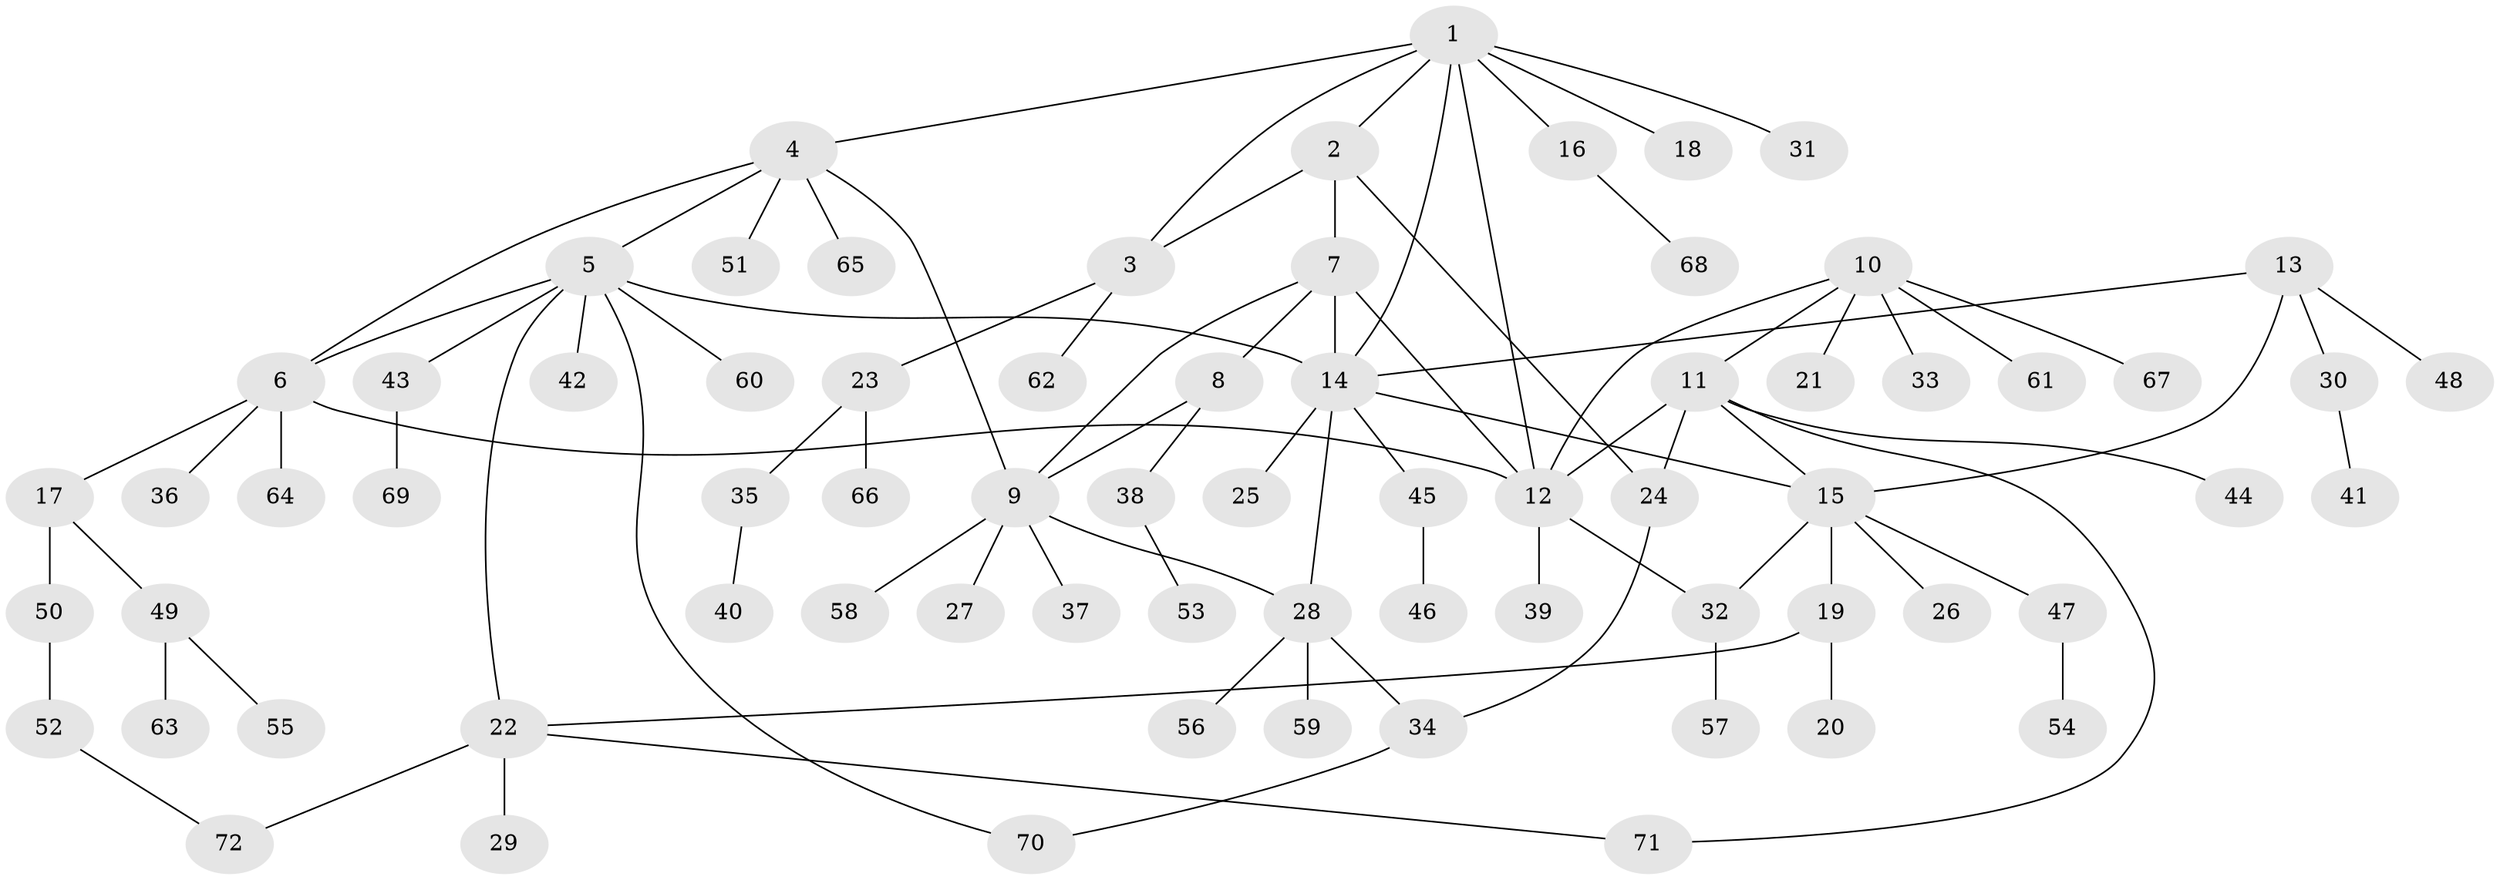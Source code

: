// coarse degree distribution, {13: 0.03571428571428571, 4: 0.10714285714285714, 7: 0.03571428571428571, 11: 0.03571428571428571, 5: 0.03571428571428571, 2: 0.07142857142857142, 6: 0.03571428571428571, 1: 0.5714285714285714, 3: 0.07142857142857142}
// Generated by graph-tools (version 1.1) at 2025/19/03/04/25 18:19:53]
// undirected, 72 vertices, 90 edges
graph export_dot {
graph [start="1"]
  node [color=gray90,style=filled];
  1;
  2;
  3;
  4;
  5;
  6;
  7;
  8;
  9;
  10;
  11;
  12;
  13;
  14;
  15;
  16;
  17;
  18;
  19;
  20;
  21;
  22;
  23;
  24;
  25;
  26;
  27;
  28;
  29;
  30;
  31;
  32;
  33;
  34;
  35;
  36;
  37;
  38;
  39;
  40;
  41;
  42;
  43;
  44;
  45;
  46;
  47;
  48;
  49;
  50;
  51;
  52;
  53;
  54;
  55;
  56;
  57;
  58;
  59;
  60;
  61;
  62;
  63;
  64;
  65;
  66;
  67;
  68;
  69;
  70;
  71;
  72;
  1 -- 2;
  1 -- 3;
  1 -- 4;
  1 -- 12;
  1 -- 14;
  1 -- 16;
  1 -- 18;
  1 -- 31;
  2 -- 3;
  2 -- 7;
  2 -- 24;
  3 -- 23;
  3 -- 62;
  4 -- 5;
  4 -- 6;
  4 -- 9;
  4 -- 51;
  4 -- 65;
  5 -- 6;
  5 -- 14;
  5 -- 22;
  5 -- 42;
  5 -- 43;
  5 -- 60;
  5 -- 70;
  6 -- 12;
  6 -- 17;
  6 -- 36;
  6 -- 64;
  7 -- 8;
  7 -- 9;
  7 -- 12;
  7 -- 14;
  8 -- 9;
  8 -- 38;
  9 -- 27;
  9 -- 28;
  9 -- 37;
  9 -- 58;
  10 -- 11;
  10 -- 12;
  10 -- 21;
  10 -- 33;
  10 -- 61;
  10 -- 67;
  11 -- 12;
  11 -- 15;
  11 -- 24;
  11 -- 44;
  11 -- 71;
  12 -- 32;
  12 -- 39;
  13 -- 14;
  13 -- 15;
  13 -- 30;
  13 -- 48;
  14 -- 15;
  14 -- 25;
  14 -- 28;
  14 -- 45;
  15 -- 19;
  15 -- 26;
  15 -- 32;
  15 -- 47;
  16 -- 68;
  17 -- 49;
  17 -- 50;
  19 -- 20;
  19 -- 22;
  22 -- 29;
  22 -- 71;
  22 -- 72;
  23 -- 35;
  23 -- 66;
  24 -- 34;
  28 -- 34;
  28 -- 56;
  28 -- 59;
  30 -- 41;
  32 -- 57;
  34 -- 70;
  35 -- 40;
  38 -- 53;
  43 -- 69;
  45 -- 46;
  47 -- 54;
  49 -- 55;
  49 -- 63;
  50 -- 52;
  52 -- 72;
}
